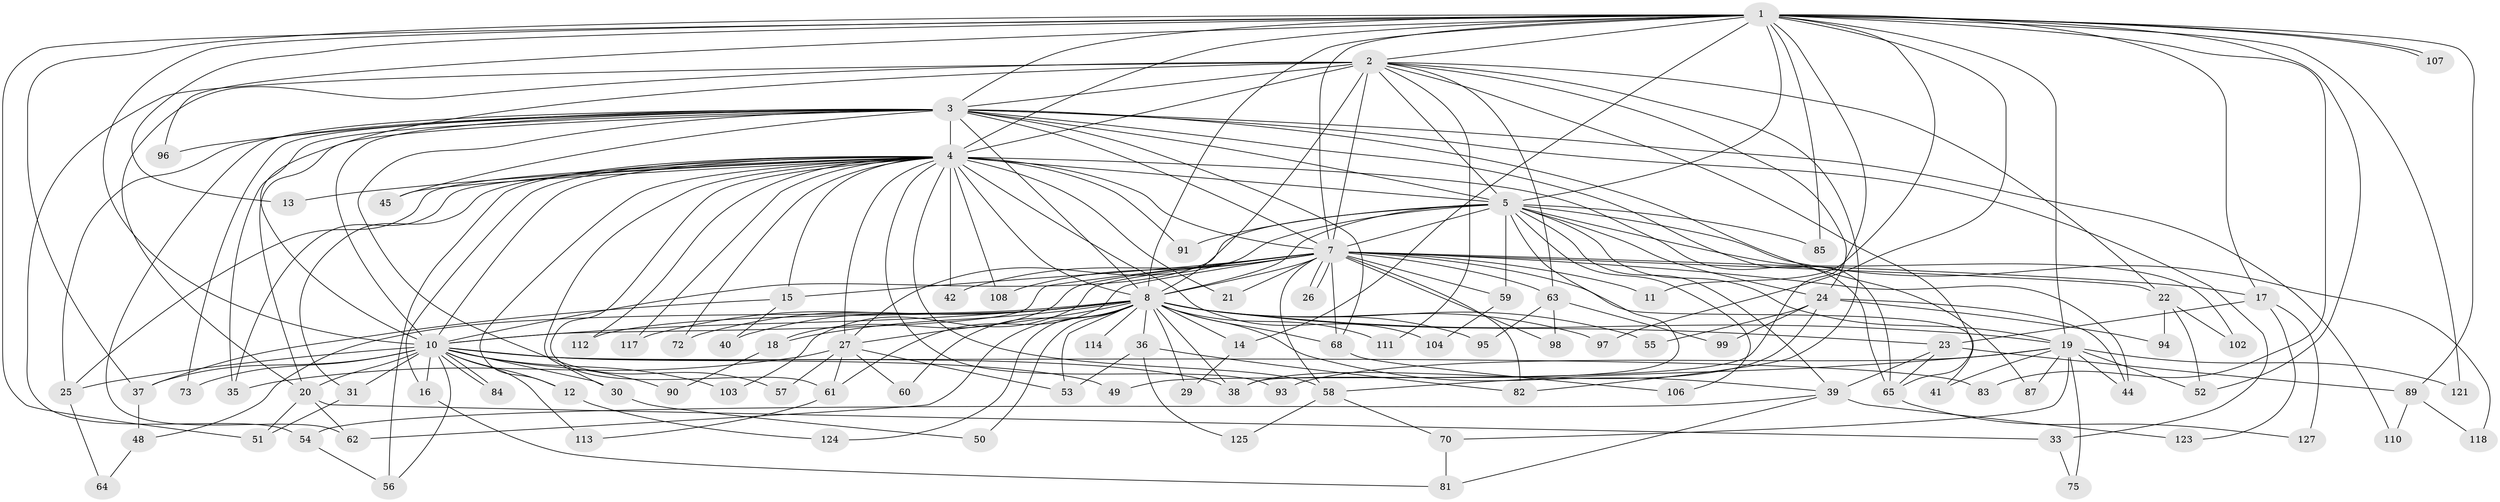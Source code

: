 // original degree distribution, {26: 0.023622047244094488, 19: 0.015748031496062992, 21: 0.007874015748031496, 16: 0.007874015748031496, 33: 0.007874015748031496, 17: 0.007874015748031496, 29: 0.007874015748031496, 2: 0.5511811023622047, 3: 0.1732283464566929, 4: 0.10236220472440945, 9: 0.007874015748031496, 6: 0.015748031496062992, 5: 0.06299212598425197, 7: 0.007874015748031496}
// Generated by graph-tools (version 1.1) at 2025/11/02/27/25 16:11:00]
// undirected, 96 vertices, 224 edges
graph export_dot {
graph [start="1"]
  node [color=gray90,style=filled];
  1 [super="+101"];
  2 [super="+76"];
  3 [super="+28"];
  4 [super="+6"];
  5 [super="+34"];
  7 [super="+79"];
  8 [super="+9"];
  10 [super="+67"];
  11;
  12;
  13;
  14;
  15;
  16;
  17 [super="+43"];
  18 [super="+92"];
  19 [super="+32"];
  20 [super="+86"];
  21;
  22 [super="+88"];
  23;
  24 [super="+74"];
  25 [super="+80"];
  26;
  27 [super="+47"];
  29;
  30;
  31;
  33;
  35 [super="+77"];
  36 [super="+115"];
  37 [super="+120"];
  38 [super="+46"];
  39 [super="+122"];
  40;
  41;
  42;
  44 [super="+71"];
  45;
  48;
  49;
  50;
  51 [super="+126"];
  52;
  53 [super="+66"];
  54 [super="+119"];
  55;
  56;
  57;
  58 [super="+69"];
  59;
  60;
  61 [super="+116"];
  62 [super="+78"];
  63;
  64;
  65 [super="+109"];
  68 [super="+105"];
  70;
  72;
  73;
  75;
  81 [super="+100"];
  82;
  83;
  84;
  85;
  87;
  89;
  90;
  91;
  93;
  94;
  95;
  96;
  97;
  98;
  99;
  102;
  103;
  104;
  106;
  107;
  108;
  110;
  111;
  112;
  113;
  114;
  117;
  118;
  121;
  123;
  124;
  125;
  127;
  1 -- 2;
  1 -- 3;
  1 -- 4 [weight=2];
  1 -- 5;
  1 -- 7 [weight=2];
  1 -- 8 [weight=2];
  1 -- 10;
  1 -- 11;
  1 -- 13;
  1 -- 14;
  1 -- 17;
  1 -- 19;
  1 -- 37;
  1 -- 49;
  1 -- 51;
  1 -- 52;
  1 -- 83;
  1 -- 85;
  1 -- 89;
  1 -- 96;
  1 -- 97;
  1 -- 107;
  1 -- 107;
  1 -- 121;
  2 -- 3;
  2 -- 4 [weight=2];
  2 -- 5 [weight=2];
  2 -- 7 [weight=2];
  2 -- 8 [weight=2];
  2 -- 10;
  2 -- 20;
  2 -- 22;
  2 -- 24;
  2 -- 54;
  2 -- 63;
  2 -- 82;
  2 -- 111;
  2 -- 65;
  3 -- 4 [weight=3];
  3 -- 5;
  3 -- 7;
  3 -- 8 [weight=2];
  3 -- 10;
  3 -- 20;
  3 -- 25;
  3 -- 35;
  3 -- 45;
  3 -- 62;
  3 -- 65;
  3 -- 73;
  3 -- 87;
  3 -- 96;
  3 -- 110;
  3 -- 33;
  3 -- 57;
  3 -- 68;
  4 -- 5 [weight=2];
  4 -- 7 [weight=2];
  4 -- 8 [weight=4];
  4 -- 10 [weight=2];
  4 -- 12;
  4 -- 13;
  4 -- 15;
  4 -- 27;
  4 -- 30;
  4 -- 35;
  4 -- 42;
  4 -- 56;
  4 -- 58;
  4 -- 72;
  4 -- 93;
  4 -- 104;
  4 -- 108;
  4 -- 112;
  4 -- 117;
  4 -- 16;
  4 -- 21;
  4 -- 91;
  4 -- 31;
  4 -- 45;
  4 -- 25;
  4 -- 65;
  4 -- 61;
  5 -- 7;
  5 -- 8 [weight=2];
  5 -- 10;
  5 -- 24;
  5 -- 38;
  5 -- 85;
  5 -- 91;
  5 -- 106;
  5 -- 118;
  5 -- 19;
  5 -- 59;
  5 -- 102;
  5 -- 27;
  5 -- 39;
  7 -- 8 [weight=2];
  7 -- 10;
  7 -- 11;
  7 -- 15;
  7 -- 17 [weight=2];
  7 -- 18;
  7 -- 21;
  7 -- 22;
  7 -- 26;
  7 -- 26;
  7 -- 41;
  7 -- 42;
  7 -- 44 [weight=2];
  7 -- 58;
  7 -- 59;
  7 -- 61;
  7 -- 63;
  7 -- 68;
  7 -- 82;
  7 -- 98;
  7 -- 103;
  7 -- 108;
  8 -- 10 [weight=2];
  8 -- 18 [weight=2];
  8 -- 27;
  8 -- 36 [weight=2];
  8 -- 39;
  8 -- 40;
  8 -- 60;
  8 -- 72;
  8 -- 114 [weight=2];
  8 -- 68;
  8 -- 14;
  8 -- 19;
  8 -- 23;
  8 -- 29;
  8 -- 95;
  8 -- 97;
  8 -- 38;
  8 -- 111;
  8 -- 48;
  8 -- 112;
  8 -- 50;
  8 -- 53;
  8 -- 117;
  8 -- 55;
  8 -- 124;
  8 -- 62;
  10 -- 12;
  10 -- 16;
  10 -- 25;
  10 -- 30;
  10 -- 31;
  10 -- 37;
  10 -- 49;
  10 -- 56;
  10 -- 73;
  10 -- 83;
  10 -- 84;
  10 -- 84;
  10 -- 90;
  10 -- 103;
  10 -- 113;
  10 -- 38;
  10 -- 20;
  12 -- 124;
  14 -- 29;
  15 -- 40;
  15 -- 37;
  16 -- 81;
  17 -- 23;
  17 -- 123;
  17 -- 127;
  18 -- 90;
  19 -- 41;
  19 -- 52;
  19 -- 70;
  19 -- 93;
  19 -- 121;
  19 -- 87;
  19 -- 75;
  19 -- 44;
  19 -- 58;
  20 -- 33;
  20 -- 51;
  20 -- 62;
  22 -- 94;
  22 -- 102;
  22 -- 52;
  23 -- 39;
  23 -- 65;
  23 -- 89;
  24 -- 38;
  24 -- 55;
  24 -- 94;
  24 -- 99;
  24 -- 44;
  25 -- 64;
  27 -- 53;
  27 -- 57;
  27 -- 60;
  27 -- 61;
  27 -- 35;
  30 -- 50;
  31 -- 51;
  33 -- 75;
  36 -- 53;
  36 -- 125;
  36 -- 82;
  37 -- 48;
  39 -- 54;
  39 -- 81;
  39 -- 123;
  48 -- 64;
  54 -- 56;
  58 -- 70;
  58 -- 125;
  59 -- 104;
  61 -- 113;
  63 -- 95;
  63 -- 98;
  63 -- 99;
  65 -- 127;
  68 -- 106;
  70 -- 81;
  89 -- 110;
  89 -- 118;
}
